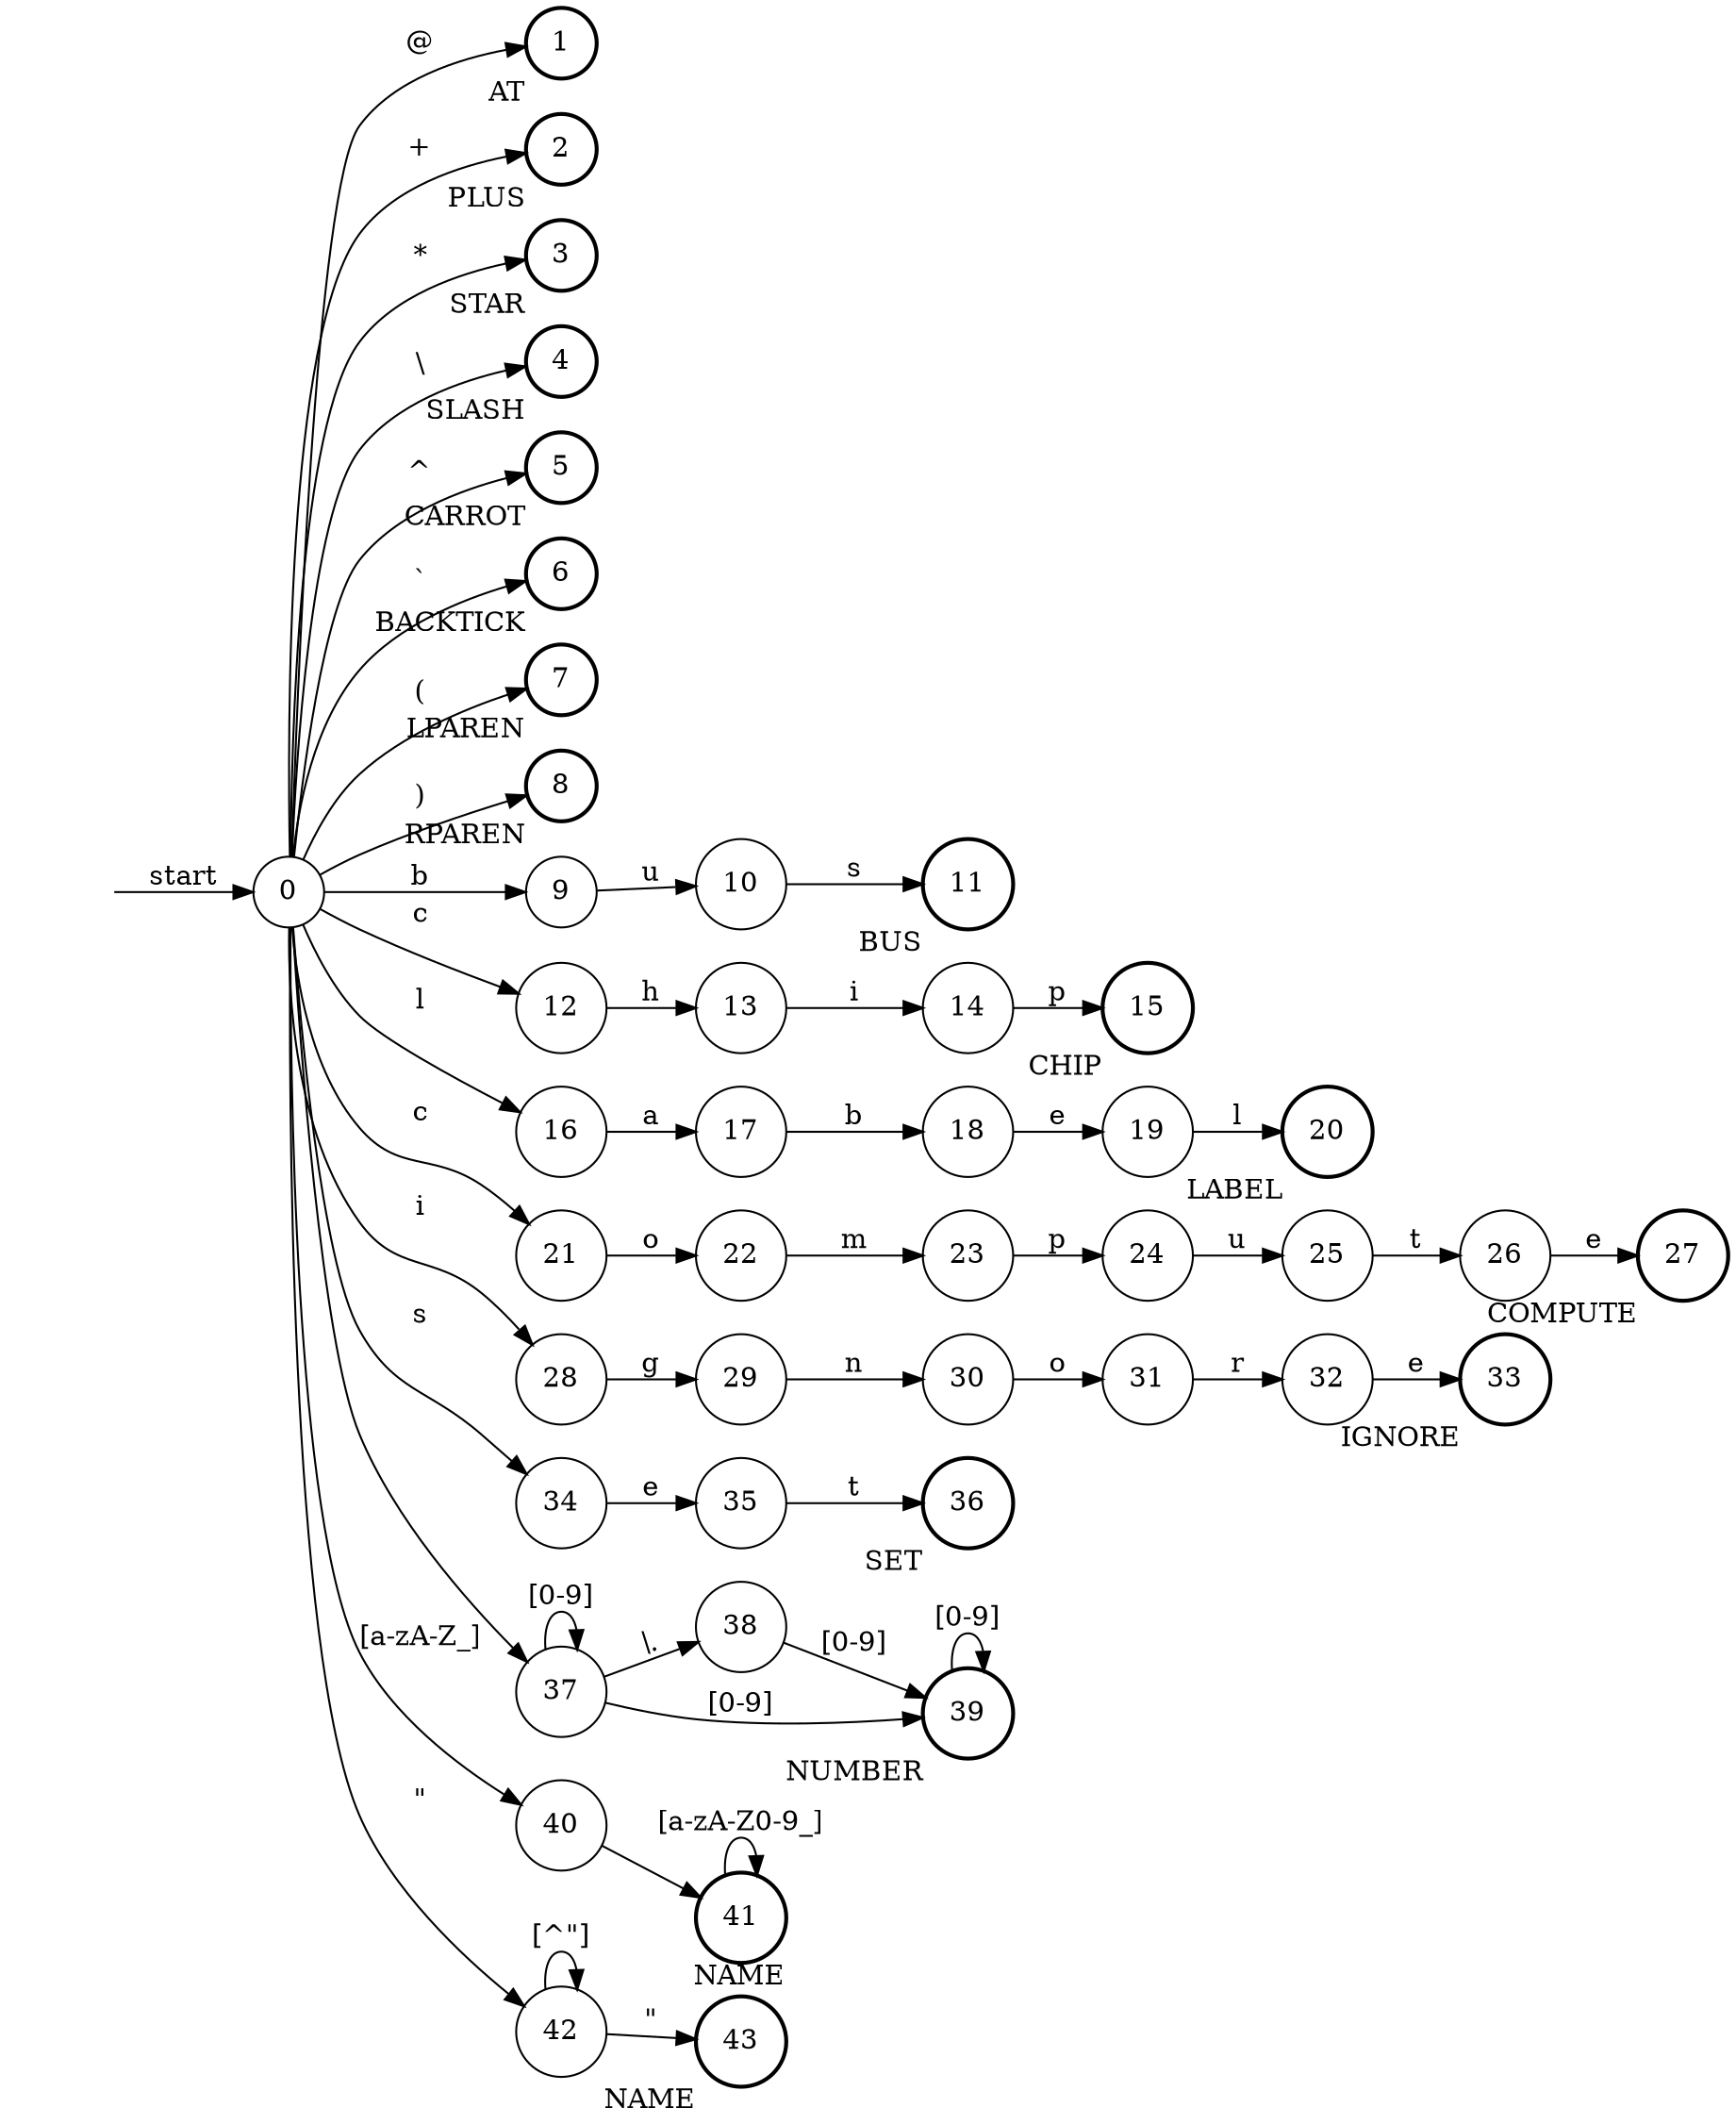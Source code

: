 // - AT: `@`
// - PLUS: `+`
// - STAR: `*`
// - DASH: `-`
// - SLASH: `\`
// - CARROT: `^`
// - BACKTICK: <code>\`</code>
// - LPAREN: `(`
// - RPAREN: `)`
// - BUS: `bus`
// - CHIP: `chip`
// - LABEL: `label`
// - COMPUTE: `compute`
// - IGNORE: `ignore`
// - SET: `set`
// - NUMBER: `[0-9]*\.?[0-9]+`
// - NAME: `[a-zA-Z_][a-zA-Z0-9_]*|"[^"]*"`

digraph nfa {
  rankdir=LR
  node [shape="circle"]

  start [shape="none", label=""]
  start -> 0 [label="start"]

  0 -> 1 [label="@"] 1 [style="bold" xlabel="AT"]
  0 -> 2 [label="+"] 2 [style="bold" xlabel="PLUS"]
  0 -> 3 [label="*"] 3 [style="bold" xlabel="STAR"]
  0 -> 4 [label=<\>] 4 [style="bold" xlabel="SLASH"]
  0 -> 5 [label="\^"] 5 [style="bold" xlabel="CARROT"]
  0 -> 6 [label="`"] 6 [style="bold" xlabel="BACKTICK"]
  0 -> 7 [label="("] 7 [style="bold" xlabel="LPAREN"]
  0 -> 8 [label=")"] 8 [style="bold" xlabel="RPAREN"]

  // bus
  0  -> 9  [label="b"]
  9  -> 10 [label="u"]
  10 -> 11 [label="s"]
  11 [style="bold" xlabel="BUS"]

  // chip
  0  -> 12 [label="c"]
  12 -> 13 [label="h"]
  13 -> 14 [label="i"]
  14 -> 15 [label="p"]
  15 [style="bold" xlabel="CHIP"]

  // label
  0  -> 16 [label="l"]
  16 -> 17 [label="a"]
  17 -> 18 [label="b"]
  18 -> 19 [label="e"]
  19 -> 20 [label="l"]
  20 [style="bold" xlabel="LABEL"]

  // compute
  0  -> 21 [label="c"]
  21 -> 22 [label="o"]
  22 -> 23 [label="m"]
  23 -> 24 [label="p"]
  24 -> 25 [label="u"]
  25 -> 26 [label="t"]
  26 -> 27 [label="e"]
  27 [style="bold" xlabel="COMPUTE"]

  // ignore
  0  -> 28 [label="i"]
  28 -> 29 [label="g"]
  29 -> 30 [label="n"]
  30 -> 31 [label="o"]
  31 -> 32 [label="r"]
  32 -> 33 [label="e"]
  33 [style="bold" xlabel="IGNORE"]

  // set
  0  -> 34 [label="s"]
  34 -> 35 [label="e"]
  35 -> 36 [label="t"]
  36 [style="bold" xlabel="SET"]

  // - NUMBER: `[0-9]*\.?[0-9]+`
  0  -> 37 [label=""]
  37 -> 37 [label="[0-9]"]
  37 -> 38 [label="\\."]
  37 -> 39 [label="[0-9]"]
  38 -> 39 [label="[0-9]"]
  39 -> 39 [label="[0-9]"]
  39 [style="bold" xlabel="NUMBER"]

  // - NAME: `[a-zA-Z_][a-zA-Z0-9_]*`
  0  -> 40 [label="[a-zA-Z_]"]
  40 -> 41 [label=""]
  41 -> 41 [label="[a-zA-Z0-9_]"]
  41 [style="bold" xlabel="NAME"]

  // - NAME: `"[^"]*"`
  0  -> 42 [label="\""]
  42 -> 42 [label="[\^\"]"]
  42 -> 43 [label="\""]
  43 [style="bold" xlabel="NAME"]
}

